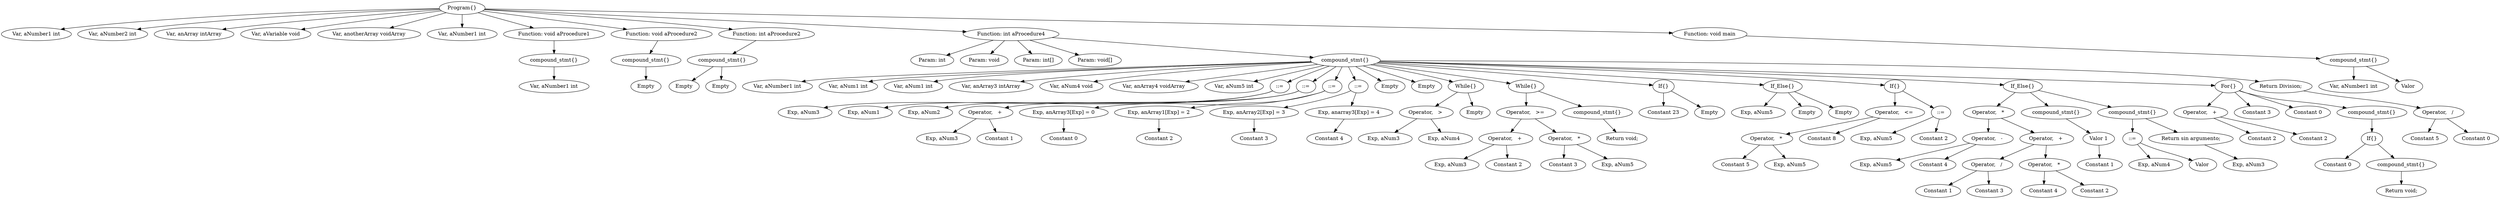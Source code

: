 digraph g {
124 [label="Program{}"];
0 [label="Var, aNumber1 int"];
1 [label="Var, aNumber2 int"];
2 [label="Var, anArray intArray"];
3 [label="Var, aVariable void"];
4 [label="Var, anotherArray voidArray"];
5 [label="Var, aNumber1 int"];
9 [label="Function: void aProcedure1"];
8 [label="compound_stmt{}"];
7 [label="Var, aNumber1 int"];
13 [label="Function: void aProcedure2"];
12 [label="compound_stmt{}"];
11 [label="Empty"];
18 [label="Function: int aProcedure2"];
17 [label="compound_stmt{}"];
15 [label="Empty"];
16 [label="Empty"];
118 [label="Function: int aProcedure4"];
19 [label="Param: int"];
20 [label="Param: void"];
21 [label="Param: int[]"];
22 [label="Param: void[]"];
117 [label="compound_stmt{}"];
23 [label="Var, aNumber1 int"];
24 [label="Var, aNum1 int"];
25 [label="Var, aNum1 int"];
26 [label="Var, anArray3 intArray"];
27 [label="Var, aNum4 void"];
28 [label="Var, anArray4 voidArray"];
29 [label="Var, aNum5 int"];
32 [label="::="];
30 [label="Exp, aNum3  "];
31 [label="Exp, aNum1  "];
37 [label="::="];
33 [label="Exp, aNum2  "];
36 [label="Operator,   + "];
34 [label="Exp, aNum3  "];
35 [label="Constant 1"];
42 [label="::="];
39 [label="Exp, anArray3[Exp] = 0"];
38 [label="Constant 0"];
41 [label="Exp, anArray1[Exp] = 2"];
40 [label="Constant 2"];
47 [label="::="];
44 [label="Exp, anArray2[Exp] = 3"];
43 [label="Constant 3"];
46 [label="Exp, anarray3[Exp] = 4"];
45 [label="Constant 4"];
48 [label="Empty"];
49 [label="Empty"];
54 [label="While{}"];
52 [label="Operator,   > "];
50 [label="Exp, aNum3  "];
51 [label="Exp, aNum4  "];
53 [label="Empty"];
64 [label="While{}"];
61 [label="Operator,   >= "];
57 [label="Operator,   + "];
55 [label="Exp, aNum3  "];
56 [label="Constant 2"];
60 [label="Operator,   * "];
58 [label="Constant 3"];
59 [label="Exp, aNum5  "];
63 [label="compound_stmt{}"];
62 [label="Return void;"];
67 [label="If{}"];
65 [label="Constant 23"];
66 [label="Empty"];
71 [label="If_Else{}"];
68 [label="Exp, aNum5  "];
69 [label="Empty"];
70 [label="Empty"];
80 [label="If{}"];
76 [label="Operator,   <= "];
74 [label="Operator,   * "];
72 [label="Constant 5"];
73 [label="Exp, aNum5  "];
75 [label="Constant 8"];
79 [label="::="];
77 [label="Exp, aNum5  "];
78 [label="Constant 2"];
101 [label="If_Else{}"];
91 [label="Operator,   * "];
83 [label="Operator,   - "];
81 [label="Exp, aNum5  "];
82 [label="Constant 4"];
90 [label="Operator,   + "];
86 [label="Operator,   / "];
84 [label="Constant 1"];
85 [label="Constant 3"];
89 [label="Operator,   * "];
87 [label="Constant 4"];
88 [label="Constant 2"];
94 [label="compound_stmt{}"];
93 [label="Valor 1"];
92 [label="Constant 1"];
100 [label="compound_stmt{}"];
97 [label="::="];
95 [label="Exp, aNum4  "];
96 [label="Valor "];
99 [label="Return sin argumento;"];
98 [label="Exp, aNum3  "];
112 [label="For{}"];
104 [label="Operator,   + "];
102 [label="Constant 2"];
103 [label="Constant 2"];
105 [label="Constant 3"];
106 [label="Constant 0"];
111 [label="compound_stmt{}"];
110 [label="If{}"];
107 [label="Constant 0"];
109 [label="compound_stmt{}"];
108 [label="Return void;"];
116 [label="Return Division;"];
115 [label="Operator,   / "];
113 [label="Constant 5"];
114 [label="Constant 0"];
123 [label="Function: void main"];
122 [label="compound_stmt{}"];
120 [label="Var, aNumber1 int"];
121 [label="Valor "];
124->0;
124->1;
124->2;
124->3;
124->4;
124->5;
124->9;
9->8;
8->7;
124->13;
13->12;
12->11;
124->18;
18->17;
17->15;
17->16;
124->118;
118->19;
118->20;
118->21;
118->22;
118->117;
117->23;
117->24;
117->25;
117->26;
117->27;
117->28;
117->29;
117->32;
32->30;
32->31;
117->37;
37->33;
37->36;
36->34;
36->35;
117->42;
42->39;
39->38;
42->41;
41->40;
117->47;
47->44;
44->43;
47->46;
46->45;
117->48;
117->49;
117->54;
54->52;
52->50;
52->51;
54->53;
117->64;
64->61;
61->57;
57->55;
57->56;
61->60;
60->58;
60->59;
64->63;
63->62;
117->67;
67->65;
67->66;
117->71;
71->68;
71->69;
71->70;
117->80;
80->76;
76->74;
74->72;
74->73;
76->75;
80->79;
79->77;
79->78;
117->101;
101->91;
91->83;
83->81;
83->82;
91->90;
90->86;
86->84;
86->85;
90->89;
89->87;
89->88;
101->94;
94->93;
93->92;
101->100;
100->97;
97->95;
97->96;
100->99;
99->98;
117->112;
112->104;
104->102;
104->103;
112->105;
112->106;
112->111;
111->110;
110->107;
110->109;
109->108;
117->116;
116->115;
115->113;
115->114;
124->123;
123->122;
122->120;
122->121;
}
